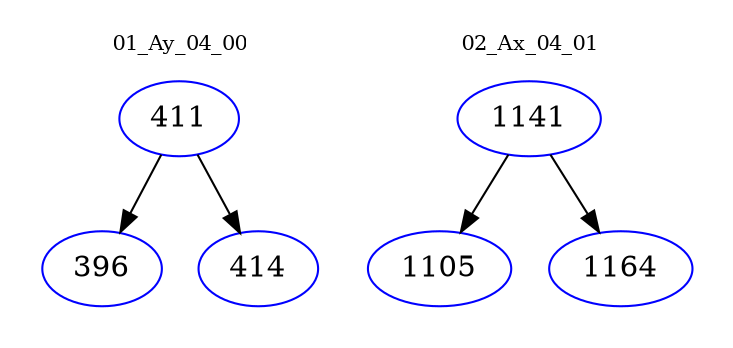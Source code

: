 digraph{
subgraph cluster_0 {
color = white
label = "01_Ay_04_00";
fontsize=10;
T0_411 [label="411", color="blue"]
T0_411 -> T0_396 [color="black"]
T0_396 [label="396", color="blue"]
T0_411 -> T0_414 [color="black"]
T0_414 [label="414", color="blue"]
}
subgraph cluster_1 {
color = white
label = "02_Ax_04_01";
fontsize=10;
T1_1141 [label="1141", color="blue"]
T1_1141 -> T1_1105 [color="black"]
T1_1105 [label="1105", color="blue"]
T1_1141 -> T1_1164 [color="black"]
T1_1164 [label="1164", color="blue"]
}
}
